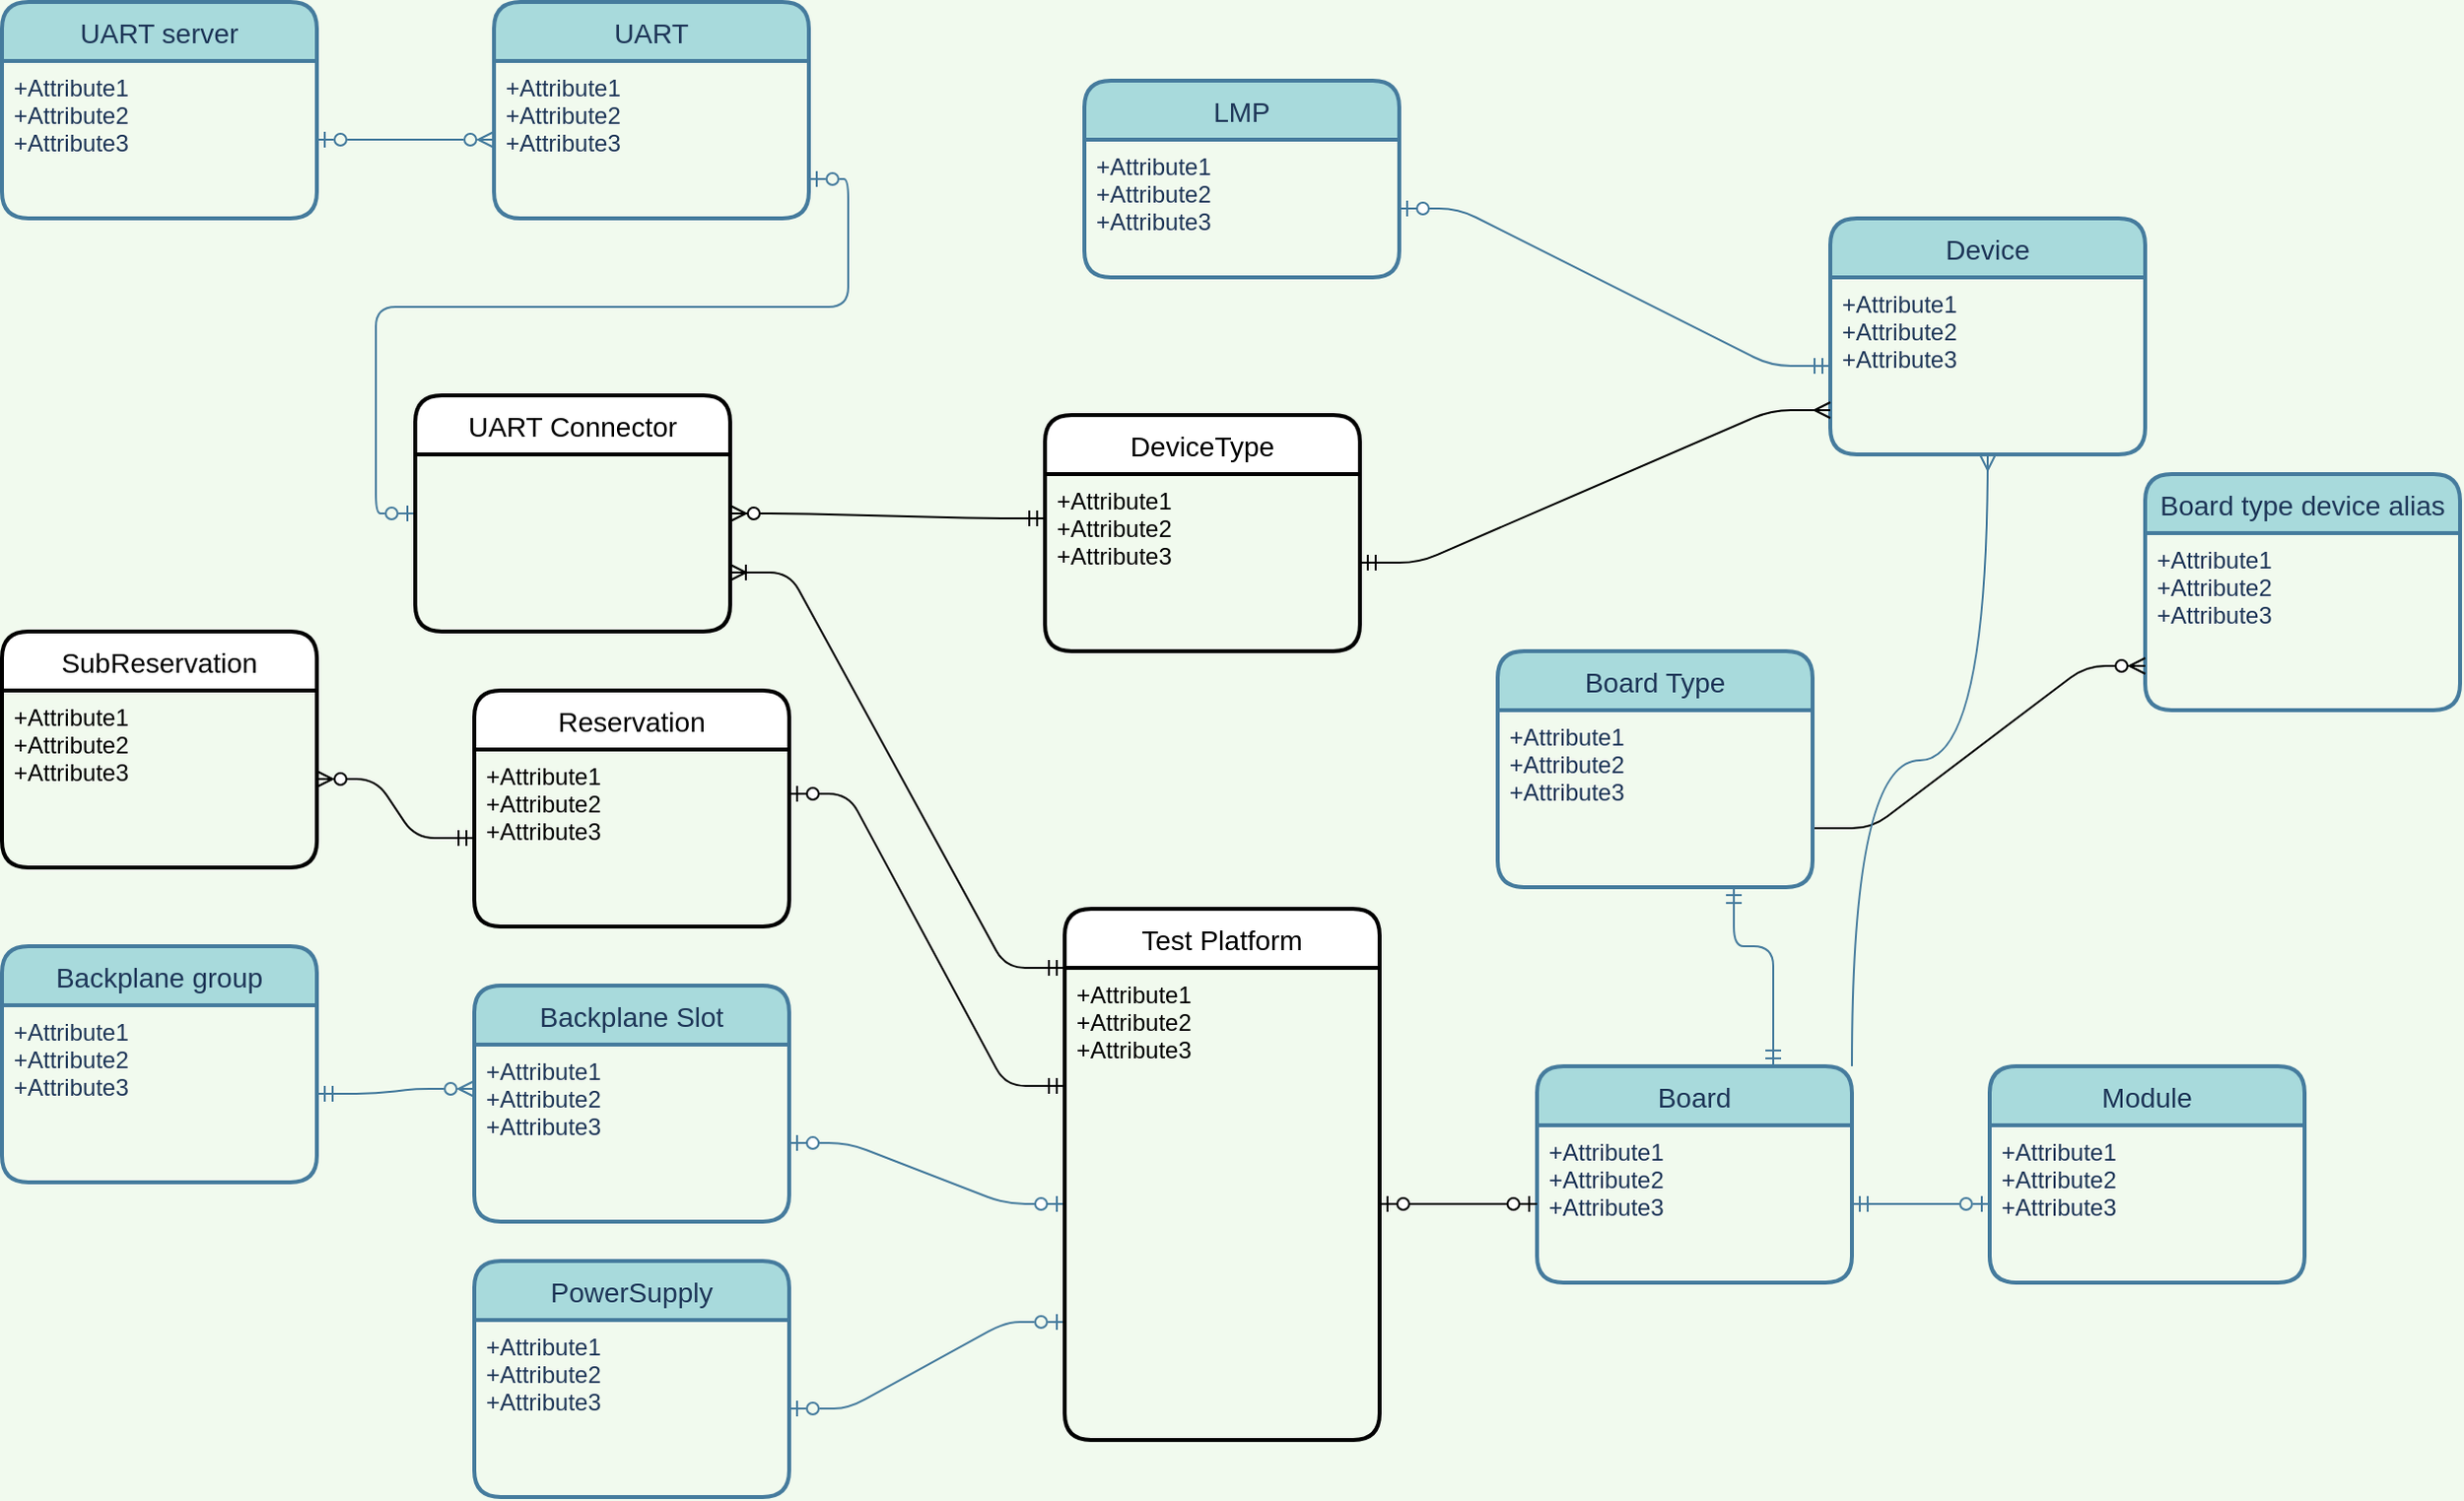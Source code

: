 <mxfile version="15.2.7" type="device"><diagram id="6sMQ5dmcHRpXuZBFNezs" name="Page-1"><mxGraphModel dx="2569" dy="1544" grid="1" gridSize="10" guides="1" tooltips="1" connect="1" arrows="1" fold="1" page="1" pageScale="1" pageWidth="1169" pageHeight="827" background="#F1FAEE" math="0" shadow="0"><root><mxCell id="0"/><mxCell id="1" parent="0"/><mxCell id="Nk5pLMNR2XuMKu6LX4S3-46" value="Backplane group" style="swimlane;childLayout=stackLayout;horizontal=1;startSize=30;horizontalStack=0;rounded=1;fontSize=14;fontStyle=0;strokeWidth=2;resizeParent=0;resizeLast=1;shadow=0;dashed=0;align=center;fillColor=#A8DADC;strokeColor=#457B9D;fontColor=#1D3557;" parent="1" vertex="1"><mxGeometry x="80" y="1040" width="160" height="120" as="geometry"/></mxCell><mxCell id="Nk5pLMNR2XuMKu6LX4S3-47" value="+Attribute1&#10;+Attribute2&#10;+Attribute3" style="align=left;strokeColor=none;fillColor=none;spacingLeft=4;fontSize=12;verticalAlign=top;resizable=0;rotatable=0;part=1;fontColor=#1D3557;" parent="Nk5pLMNR2XuMKu6LX4S3-46" vertex="1"><mxGeometry y="30" width="160" height="90" as="geometry"/></mxCell><mxCell id="Nk5pLMNR2XuMKu6LX4S3-44" value="Backplane Slot" style="swimlane;childLayout=stackLayout;horizontal=1;startSize=30;horizontalStack=0;rounded=1;fontSize=14;fontStyle=0;strokeWidth=2;resizeParent=0;resizeLast=1;shadow=0;dashed=0;align=center;fillColor=#A8DADC;strokeColor=#457B9D;fontColor=#1D3557;" parent="1" vertex="1"><mxGeometry x="320" y="1060" width="160" height="120" as="geometry"/></mxCell><mxCell id="Nk5pLMNR2XuMKu6LX4S3-45" value="+Attribute1&#10;+Attribute2&#10;+Attribute3" style="align=left;strokeColor=none;fillColor=none;spacingLeft=4;fontSize=12;verticalAlign=top;resizable=0;rotatable=0;part=1;fontColor=#1D3557;" parent="Nk5pLMNR2XuMKu6LX4S3-44" vertex="1"><mxGeometry y="30" width="160" height="90" as="geometry"/></mxCell><mxCell id="Nk5pLMNR2XuMKu6LX4S3-62" value="" style="edgeStyle=entityRelationEdgeStyle;fontSize=12;html=1;endArrow=ERzeroToMany;endFill=0;entryX=0;entryY=0.25;entryDx=0;entryDy=0;startArrow=ERmandOne;startFill=0;strokeColor=#457B9D;fontColor=#1D3557;labelBackgroundColor=#F1FAEE;" parent="1" source="Nk5pLMNR2XuMKu6LX4S3-47" target="Nk5pLMNR2XuMKu6LX4S3-45" edge="1"><mxGeometry width="100" height="100" relative="1" as="geometry"><mxPoint x="370" y="292.5" as="sourcePoint"/><mxPoint x="510" y="302.5" as="targetPoint"/></mxGeometry></mxCell><mxCell id="Nk5pLMNR2XuMKu6LX4S3-68" value="" style="edgeStyle=entityRelationEdgeStyle;fontSize=12;html=1;endArrow=ERzeroToOne;endFill=1;entryX=0;entryY=0.5;entryDx=0;entryDy=0;exitX=1;exitY=0.556;exitDx=0;exitDy=0;exitPerimeter=0;strokeColor=#457B9D;fontColor=#1D3557;labelBackgroundColor=#F1FAEE;startArrow=ERzeroToOne;startFill=1;" parent="1" source="Nk5pLMNR2XuMKu6LX4S3-45" target="PZfQZWNenDgc0RnsTdh2-2" edge="1"><mxGeometry width="100" height="100" relative="1" as="geometry"><mxPoint x="640" y="390" as="sourcePoint"/><mxPoint x="670" y="325" as="targetPoint"/></mxGeometry></mxCell><mxCell id="Nk5pLMNR2XuMKu6LX4S3-69" value="Board" style="swimlane;childLayout=stackLayout;horizontal=1;startSize=30;horizontalStack=0;rounded=1;fontSize=14;fontStyle=0;strokeWidth=2;resizeParent=0;resizeLast=1;shadow=0;dashed=0;align=center;fillColor=#A8DADC;strokeColor=#457B9D;fontColor=#1D3557;" parent="1" vertex="1"><mxGeometry x="860" y="1101" width="160" height="110" as="geometry"/></mxCell><mxCell id="Nk5pLMNR2XuMKu6LX4S3-70" value="+Attribute1&#10;+Attribute2&#10;+Attribute3" style="align=left;strokeColor=none;fillColor=none;spacingLeft=4;fontSize=12;verticalAlign=top;resizable=0;rotatable=0;part=1;fontColor=#1D3557;" parent="Nk5pLMNR2XuMKu6LX4S3-69" vertex="1"><mxGeometry y="30" width="160" height="80" as="geometry"/></mxCell><mxCell id="Nk5pLMNR2XuMKu6LX4S3-75" value="" style="edgeStyle=entityRelationEdgeStyle;orthogonalLoop=1;jettySize=auto;html=1;fontSize=12;startArrow=ERmandOne;endArrow=ERzeroToOne;endFill=0;strokeColor=#457B9D;fontColor=#1D3557;exitX=1;exitY=0.5;exitDx=0;exitDy=0;labelBackgroundColor=#F1FAEE;" parent="1" source="Nk5pLMNR2XuMKu6LX4S3-70" target="Nk5pLMNR2XuMKu6LX4S3-72" edge="1"><mxGeometry relative="1" as="geometry"><mxPoint x="1110" y="377.5" as="sourcePoint"/></mxGeometry></mxCell><mxCell id="Nk5pLMNR2XuMKu6LX4S3-71" value="Module" style="swimlane;childLayout=stackLayout;horizontal=1;startSize=30;horizontalStack=0;rounded=1;fontSize=14;fontStyle=0;strokeWidth=2;resizeParent=0;resizeLast=1;shadow=0;dashed=0;align=center;fillColor=#A8DADC;strokeColor=#457B9D;fontColor=#1D3557;" parent="1" vertex="1"><mxGeometry x="1090" y="1101" width="160" height="110" as="geometry"/></mxCell><mxCell id="Nk5pLMNR2XuMKu6LX4S3-72" value="+Attribute1&#10;+Attribute2&#10;+Attribute3" style="align=left;strokeColor=none;fillColor=none;spacingLeft=4;fontSize=12;verticalAlign=top;resizable=0;rotatable=0;part=1;fontColor=#1D3557;" parent="Nk5pLMNR2XuMKu6LX4S3-71" vertex="1"><mxGeometry y="30" width="160" height="80" as="geometry"/></mxCell><mxCell id="Nk5pLMNR2XuMKu6LX4S3-76" value="PowerSupply" style="swimlane;childLayout=stackLayout;horizontal=1;startSize=30;horizontalStack=0;rounded=1;fontSize=14;fontStyle=0;strokeWidth=2;resizeParent=0;resizeLast=1;shadow=0;dashed=0;align=center;fillColor=#A8DADC;strokeColor=#457B9D;fontColor=#1D3557;" parent="1" vertex="1"><mxGeometry x="320" y="1200" width="160" height="120" as="geometry"/></mxCell><mxCell id="Nk5pLMNR2XuMKu6LX4S3-77" value="+Attribute1&#10;+Attribute2&#10;+Attribute3" style="align=left;strokeColor=none;fillColor=none;spacingLeft=4;fontSize=12;verticalAlign=top;resizable=0;rotatable=0;part=1;fontColor=#1D3557;" parent="Nk5pLMNR2XuMKu6LX4S3-76" vertex="1"><mxGeometry y="30" width="160" height="90" as="geometry"/></mxCell><mxCell id="Nk5pLMNR2XuMKu6LX4S3-78" value="" style="edgeStyle=entityRelationEdgeStyle;orthogonalLoop=1;jettySize=auto;html=1;fontSize=12;startArrow=ERzeroToOne;startFill=0;endArrow=ERzeroToOne;endFill=0;entryX=0;entryY=0.75;entryDx=0;entryDy=0;strokeColor=#457B9D;fontColor=#1D3557;labelBackgroundColor=#F1FAEE;" parent="1" source="Nk5pLMNR2XuMKu6LX4S3-77" target="PZfQZWNenDgc0RnsTdh2-2" edge="1"><mxGeometry relative="1" as="geometry"/></mxCell><mxCell id="OhX7KAYPV6jULCx1rX-J-4" value="Board type device alias" style="swimlane;childLayout=stackLayout;horizontal=1;startSize=30;horizontalStack=0;rounded=1;fontSize=14;fontStyle=0;strokeWidth=2;resizeParent=0;resizeLast=1;shadow=0;dashed=0;align=center;fillColor=#A8DADC;strokeColor=#457B9D;fontColor=#1D3557;" parent="1" vertex="1"><mxGeometry x="1169" y="800" width="160" height="120" as="geometry"/></mxCell><mxCell id="OhX7KAYPV6jULCx1rX-J-5" value="+Attribute1&#10;+Attribute2&#10;+Attribute3" style="align=left;strokeColor=none;fillColor=none;spacingLeft=4;fontSize=12;verticalAlign=top;resizable=0;rotatable=0;part=1;fontColor=#1D3557;" parent="OhX7KAYPV6jULCx1rX-J-4" vertex="1"><mxGeometry y="30" width="160" height="90" as="geometry"/></mxCell><mxCell id="lPTxgjq9LakvXI0zyunq-2" style="edgeStyle=orthogonalEdgeStyle;rounded=1;orthogonalLoop=1;jettySize=auto;html=1;exitX=0.75;exitY=0;exitDx=0;exitDy=0;endArrow=ERmandOne;endFill=0;startArrow=ERmandOne;startFill=0;strokeColor=#457B9D;fontColor=#1D3557;labelBackgroundColor=#F1FAEE;entryX=0.75;entryY=1;entryDx=0;entryDy=0;" parent="1" source="Nk5pLMNR2XuMKu6LX4S3-69" target="OhX7KAYPV6jULCx1rX-J-3" edge="1"><mxGeometry relative="1" as="geometry"><Array as="points"><mxPoint x="980" y="1040"/><mxPoint x="960" y="1040"/></Array></mxGeometry></mxCell><mxCell id="lPTxgjq9LakvXI0zyunq-6" value="LMP" style="swimlane;childLayout=stackLayout;horizontal=1;startSize=30;horizontalStack=0;rounded=1;fontSize=14;fontStyle=0;strokeWidth=2;resizeParent=0;resizeLast=1;shadow=0;dashed=0;align=center;fillColor=#A8DADC;strokeColor=#457B9D;fontColor=#1D3557;" parent="1" vertex="1"><mxGeometry x="630" y="600" width="160" height="100" as="geometry"/></mxCell><mxCell id="lPTxgjq9LakvXI0zyunq-7" value="+Attribute1&#10;+Attribute2&#10;+Attribute3" style="align=left;strokeColor=none;fillColor=none;spacingLeft=4;fontSize=12;verticalAlign=top;resizable=0;rotatable=0;part=1;fontColor=#1D3557;" parent="lPTxgjq9LakvXI0zyunq-6" vertex="1"><mxGeometry y="30" width="160" height="70" as="geometry"/></mxCell><mxCell id="lPTxgjq9LakvXI0zyunq-9" value="UART" style="swimlane;childLayout=stackLayout;horizontal=1;startSize=30;horizontalStack=0;rounded=1;fontSize=14;fontStyle=0;strokeWidth=2;resizeParent=0;resizeLast=1;shadow=0;dashed=0;align=center;fillColor=#A8DADC;strokeColor=#457B9D;fontColor=#1D3557;" parent="1" vertex="1"><mxGeometry x="330" y="560" width="160" height="110" as="geometry"/></mxCell><mxCell id="lPTxgjq9LakvXI0zyunq-10" value="+Attribute1&#10;+Attribute2&#10;+Attribute3" style="align=left;strokeColor=none;fillColor=none;spacingLeft=4;fontSize=12;verticalAlign=top;resizable=0;rotatable=0;part=1;fontColor=#1D3557;" parent="lPTxgjq9LakvXI0zyunq-9" vertex="1"><mxGeometry y="30" width="160" height="80" as="geometry"/></mxCell><mxCell id="lPTxgjq9LakvXI0zyunq-11" style="edgeStyle=orthogonalEdgeStyle;rounded=1;orthogonalLoop=1;jettySize=auto;html=1;exitX=1;exitY=0.75;exitDx=0;exitDy=0;entryX=0;entryY=0.5;entryDx=0;entryDy=0;startArrow=ERzeroToOne;startFill=0;endArrow=ERzeroToOne;endFill=0;strokeColor=#457B9D;fontColor=#1D3557;labelBackgroundColor=#F1FAEE;" parent="1" source="lPTxgjq9LakvXI0zyunq-10" target="PZfQZWNenDgc0RnsTdh2-36" edge="1"><mxGeometry relative="1" as="geometry"><mxPoint x="710" y="240" as="targetPoint"/><mxPoint x="470" y="840" as="sourcePoint"/></mxGeometry></mxCell><mxCell id="lPTxgjq9LakvXI0zyunq-14" value="" style="edgeStyle=entityRelationEdgeStyle;fontSize=12;html=1;endArrow=ERmandOne;startArrow=ERzeroToOne;fontColor=#1D3557;strokeColor=#457B9D;fillColor=#A8DADC;exitX=1;exitY=0.5;exitDx=0;exitDy=0;entryX=0;entryY=0.5;entryDx=0;entryDy=0;endFill=0;startFill=1;labelBackgroundColor=#F1FAEE;" parent="1" source="lPTxgjq9LakvXI0zyunq-7" target="lPTxgjq9LakvXI0zyunq-26" edge="1"><mxGeometry width="100" height="100" relative="1" as="geometry"><mxPoint x="860" y="170" as="sourcePoint"/><mxPoint x="670" y="297.5" as="targetPoint"/></mxGeometry></mxCell><mxCell id="lPTxgjq9LakvXI0zyunq-17" value="UART server" style="swimlane;childLayout=stackLayout;horizontal=1;startSize=30;horizontalStack=0;rounded=1;fontSize=14;fontStyle=0;strokeWidth=2;resizeParent=0;resizeLast=1;shadow=0;dashed=0;align=center;sketch=0;fontColor=#1D3557;fillColor=#A8DADC;strokeColor=#457B9D;" parent="1" vertex="1"><mxGeometry x="80" y="560" width="160" height="110" as="geometry"/></mxCell><mxCell id="lPTxgjq9LakvXI0zyunq-18" value="+Attribute1&#10;+Attribute2&#10;+Attribute3" style="align=left;strokeColor=none;fillColor=none;spacingLeft=4;fontSize=12;verticalAlign=top;resizable=0;rotatable=0;part=1;fontColor=#1D3557;" parent="lPTxgjq9LakvXI0zyunq-17" vertex="1"><mxGeometry y="30" width="160" height="80" as="geometry"/></mxCell><mxCell id="lPTxgjq9LakvXI0zyunq-19" style="edgeStyle=orthogonalEdgeStyle;curved=0;rounded=1;sketch=0;orthogonalLoop=1;jettySize=auto;html=1;exitX=1;exitY=0.5;exitDx=0;exitDy=0;fontColor=#1D3557;startArrow=ERzeroToOne;startFill=0;endArrow=ERzeroToMany;endFill=0;strokeColor=#457B9D;fillColor=#A8DADC;labelBackgroundColor=#F1FAEE;" parent="1" source="lPTxgjq9LakvXI0zyunq-18" target="lPTxgjq9LakvXI0zyunq-10" edge="1"><mxGeometry relative="1" as="geometry"/></mxCell><mxCell id="lPTxgjq9LakvXI0zyunq-25" value="Device" style="swimlane;childLayout=stackLayout;horizontal=1;startSize=30;horizontalStack=0;rounded=1;fontSize=14;fontStyle=0;strokeWidth=2;resizeParent=0;resizeLast=1;shadow=0;dashed=0;align=center;sketch=0;fontColor=#1D3557;fillColor=#A8DADC;strokeColor=#457B9D;" parent="1" vertex="1"><mxGeometry x="1009" y="670" width="160" height="120" as="geometry"/></mxCell><mxCell id="lPTxgjq9LakvXI0zyunq-26" value="+Attribute1&#10;+Attribute2&#10;+Attribute3" style="align=left;strokeColor=none;fillColor=none;spacingLeft=4;fontSize=12;verticalAlign=top;resizable=0;rotatable=0;part=1;fontColor=#1D3557;" parent="lPTxgjq9LakvXI0zyunq-25" vertex="1"><mxGeometry y="30" width="160" height="90" as="geometry"/></mxCell><mxCell id="PZfQZWNenDgc0RnsTdh2-1" value="Test Platform" style="swimlane;childLayout=stackLayout;horizontal=1;startSize=30;horizontalStack=0;rounded=1;fontSize=14;fontStyle=0;strokeWidth=2;resizeParent=0;resizeLast=1;shadow=0;dashed=0;align=center;" vertex="1" parent="1"><mxGeometry x="620" y="1021" width="160" height="270" as="geometry"/></mxCell><mxCell id="PZfQZWNenDgc0RnsTdh2-2" value="+Attribute1&#10;+Attribute2&#10;+Attribute3" style="align=left;strokeColor=none;fillColor=none;spacingLeft=4;fontSize=12;verticalAlign=top;resizable=0;rotatable=0;part=1;" vertex="1" parent="PZfQZWNenDgc0RnsTdh2-1"><mxGeometry y="30" width="160" height="240" as="geometry"/></mxCell><mxCell id="PZfQZWNenDgc0RnsTdh2-4" value="Reservation" style="swimlane;childLayout=stackLayout;horizontal=1;startSize=30;horizontalStack=0;rounded=1;fontSize=14;fontStyle=0;strokeWidth=2;resizeParent=0;resizeLast=1;shadow=0;dashed=0;align=center;" vertex="1" parent="1"><mxGeometry x="320" y="910" width="160" height="120" as="geometry"/></mxCell><mxCell id="PZfQZWNenDgc0RnsTdh2-5" value="+Attribute1&#10;+Attribute2&#10;+Attribute3" style="align=left;strokeColor=none;fillColor=none;spacingLeft=4;fontSize=12;verticalAlign=top;resizable=0;rotatable=0;part=1;" vertex="1" parent="PZfQZWNenDgc0RnsTdh2-4"><mxGeometry y="30" width="160" height="90" as="geometry"/></mxCell><mxCell id="PZfQZWNenDgc0RnsTdh2-7" value="" style="edgeStyle=entityRelationEdgeStyle;fontSize=12;html=1;endArrow=ERmandOne;endFill=0;exitX=1;exitY=0.25;exitDx=0;exitDy=0;startArrow=ERzeroToOne;startFill=1;entryX=0;entryY=0.25;entryDx=0;entryDy=0;" edge="1" parent="1" source="PZfQZWNenDgc0RnsTdh2-5" target="PZfQZWNenDgc0RnsTdh2-2"><mxGeometry width="100" height="100" relative="1" as="geometry"><mxPoint x="535" y="940" as="sourcePoint"/><mxPoint x="610" y="1110" as="targetPoint"/></mxGeometry></mxCell><mxCell id="PZfQZWNenDgc0RnsTdh2-11" value="SubReservation" style="swimlane;childLayout=stackLayout;horizontal=1;startSize=30;horizontalStack=0;rounded=1;fontSize=14;fontStyle=0;strokeWidth=2;resizeParent=0;resizeLast=1;shadow=0;dashed=0;align=center;" vertex="1" parent="1"><mxGeometry x="80" y="880" width="160" height="120" as="geometry"/></mxCell><mxCell id="PZfQZWNenDgc0RnsTdh2-12" value="+Attribute1&#10;+Attribute2&#10;+Attribute3" style="align=left;strokeColor=none;fillColor=none;spacingLeft=4;fontSize=12;verticalAlign=top;resizable=0;rotatable=0;part=1;" vertex="1" parent="PZfQZWNenDgc0RnsTdh2-11"><mxGeometry y="30" width="160" height="90" as="geometry"/></mxCell><mxCell id="PZfQZWNenDgc0RnsTdh2-13" value="" style="edgeStyle=entityRelationEdgeStyle;fontSize=12;html=1;endArrow=ERzeroToMany;startArrow=ERmandOne;entryX=1;entryY=0.5;entryDx=0;entryDy=0;exitX=0;exitY=0.5;exitDx=0;exitDy=0;" edge="1" parent="1" source="PZfQZWNenDgc0RnsTdh2-5" target="PZfQZWNenDgc0RnsTdh2-12"><mxGeometry width="100" height="100" relative="1" as="geometry"><mxPoint x="510" y="280" as="sourcePoint"/><mxPoint x="260" y="560" as="targetPoint"/></mxGeometry></mxCell><mxCell id="PZfQZWNenDgc0RnsTdh2-17" value="" style="edgeStyle=entityRelationEdgeStyle;fontSize=12;html=1;endArrow=ERzeroToOne;startArrow=ERzeroToOne;entryX=0;entryY=0.5;entryDx=0;entryDy=0;endFill=1;" edge="1" parent="1" source="PZfQZWNenDgc0RnsTdh2-2" target="Nk5pLMNR2XuMKu6LX4S3-70"><mxGeometry width="100" height="100" relative="1" as="geometry"><mxPoint x="1050" y="730" as="sourcePoint"/><mxPoint x="1150" y="630" as="targetPoint"/></mxGeometry></mxCell><mxCell id="PZfQZWNenDgc0RnsTdh2-36" value="UART Connector" style="swimlane;childLayout=stackLayout;horizontal=1;startSize=30;horizontalStack=0;rounded=1;fontSize=14;fontStyle=0;strokeWidth=2;resizeParent=0;resizeLast=1;shadow=0;dashed=0;align=center;" vertex="1" parent="1"><mxGeometry x="290" y="760" width="160" height="120" as="geometry"/></mxCell><mxCell id="PZfQZWNenDgc0RnsTdh2-39" value="" style="edgeStyle=entityRelationEdgeStyle;fontSize=12;html=1;endArrow=ERoneToMany;entryX=1;entryY=0.75;entryDx=0;entryDy=0;exitX=0;exitY=0;exitDx=0;exitDy=0;endFill=0;startArrow=ERmandOne;startFill=0;" edge="1" parent="1" source="PZfQZWNenDgc0RnsTdh2-2" target="PZfQZWNenDgc0RnsTdh2-36"><mxGeometry width="100" height="100" relative="1" as="geometry"><mxPoint x="470" y="980" as="sourcePoint"/><mxPoint x="570" y="880" as="targetPoint"/></mxGeometry></mxCell><mxCell id="PZfQZWNenDgc0RnsTdh2-42" value="DeviceType" style="swimlane;childLayout=stackLayout;horizontal=1;startSize=30;horizontalStack=0;rounded=1;fontSize=14;fontStyle=0;strokeWidth=2;resizeParent=0;resizeLast=1;shadow=0;dashed=0;align=center;" vertex="1" parent="1"><mxGeometry x="610" y="770" width="160" height="120" as="geometry"/></mxCell><mxCell id="PZfQZWNenDgc0RnsTdh2-43" value="+Attribute1&#10;+Attribute2&#10;+Attribute3" style="align=left;strokeColor=none;fillColor=none;spacingLeft=4;fontSize=12;verticalAlign=top;resizable=0;rotatable=0;part=1;" vertex="1" parent="PZfQZWNenDgc0RnsTdh2-42"><mxGeometry y="30" width="160" height="90" as="geometry"/></mxCell><mxCell id="PZfQZWNenDgc0RnsTdh2-44" value="" style="edgeStyle=entityRelationEdgeStyle;fontSize=12;html=1;endArrow=ERzeroToMany;startArrow=ERmandOne;entryX=1;entryY=0.5;entryDx=0;entryDy=0;exitX=0;exitY=0.25;exitDx=0;exitDy=0;startFill=0;endFill=1;" edge="1" parent="1" source="PZfQZWNenDgc0RnsTdh2-43" target="PZfQZWNenDgc0RnsTdh2-36"><mxGeometry width="100" height="100" relative="1" as="geometry"><mxPoint x="990" y="1170" as="sourcePoint"/><mxPoint x="1090" y="1070" as="targetPoint"/></mxGeometry></mxCell><mxCell id="PZfQZWNenDgc0RnsTdh2-45" value="" style="edgeStyle=entityRelationEdgeStyle;fontSize=12;html=1;endArrow=ERmany;startArrow=ERmandOne;entryX=0;entryY=0.75;entryDx=0;entryDy=0;exitX=1;exitY=0.5;exitDx=0;exitDy=0;startFill=0;" edge="1" parent="1" source="PZfQZWNenDgc0RnsTdh2-43" target="lPTxgjq9LakvXI0zyunq-26"><mxGeometry width="100" height="100" relative="1" as="geometry"><mxPoint x="990" y="1170" as="sourcePoint"/><mxPoint x="1090" y="1070" as="targetPoint"/></mxGeometry></mxCell><mxCell id="PZfQZWNenDgc0RnsTdh2-46" value="" style="edgeStyle=entityRelationEdgeStyle;fontSize=12;html=1;endArrow=ERzeroToMany;startArrow=none;entryX=0;entryY=0.75;entryDx=0;entryDy=0;exitX=1;exitY=0.75;exitDx=0;exitDy=0;" edge="1" parent="1" source="OhX7KAYPV6jULCx1rX-J-2" target="OhX7KAYPV6jULCx1rX-J-5"><mxGeometry width="100" height="100" relative="1" as="geometry"><mxPoint x="1350" y="1190" as="sourcePoint"/><mxPoint x="1450" y="1090" as="targetPoint"/></mxGeometry></mxCell><mxCell id="OhX7KAYPV6jULCx1rX-J-2" value="Board Type" style="swimlane;childLayout=stackLayout;horizontal=1;startSize=30;horizontalStack=0;rounded=1;fontSize=14;fontStyle=0;strokeWidth=2;resizeParent=0;resizeLast=1;shadow=0;dashed=0;align=center;fillColor=#A8DADC;strokeColor=#457B9D;fontColor=#1D3557;" parent="1" vertex="1"><mxGeometry x="840" y="890" width="160" height="120" as="geometry"/></mxCell><mxCell id="OhX7KAYPV6jULCx1rX-J-3" value="+Attribute1&#10;+Attribute2&#10;+Attribute3" style="align=left;strokeColor=none;fillColor=none;spacingLeft=4;fontSize=12;verticalAlign=top;resizable=0;rotatable=0;part=1;fontColor=#1D3557;" parent="OhX7KAYPV6jULCx1rX-J-2" vertex="1"><mxGeometry y="30" width="160" height="90" as="geometry"/></mxCell><mxCell id="PZfQZWNenDgc0RnsTdh2-48" value="" style="edgeStyle=orthogonalEdgeStyle;fontSize=12;html=1;endArrow=none;endFill=0;exitX=0.5;exitY=1;exitDx=0;exitDy=0;startArrow=ERmany;startFill=0;strokeColor=#457B9D;fontColor=#1D3557;jumpStyle=none;shadow=0;curved=1;labelBackgroundColor=#F1FAEE;entryX=1;entryY=0;entryDx=0;entryDy=0;" edge="1" parent="1" source="lPTxgjq9LakvXI0zyunq-26" target="Nk5pLMNR2XuMKu6LX4S3-69"><mxGeometry width="100" height="100" relative="1" as="geometry"><mxPoint x="1070" y="810" as="sourcePoint"/><mxPoint x="1060" y="1050" as="targetPoint"/></mxGeometry></mxCell></root></mxGraphModel></diagram></mxfile>